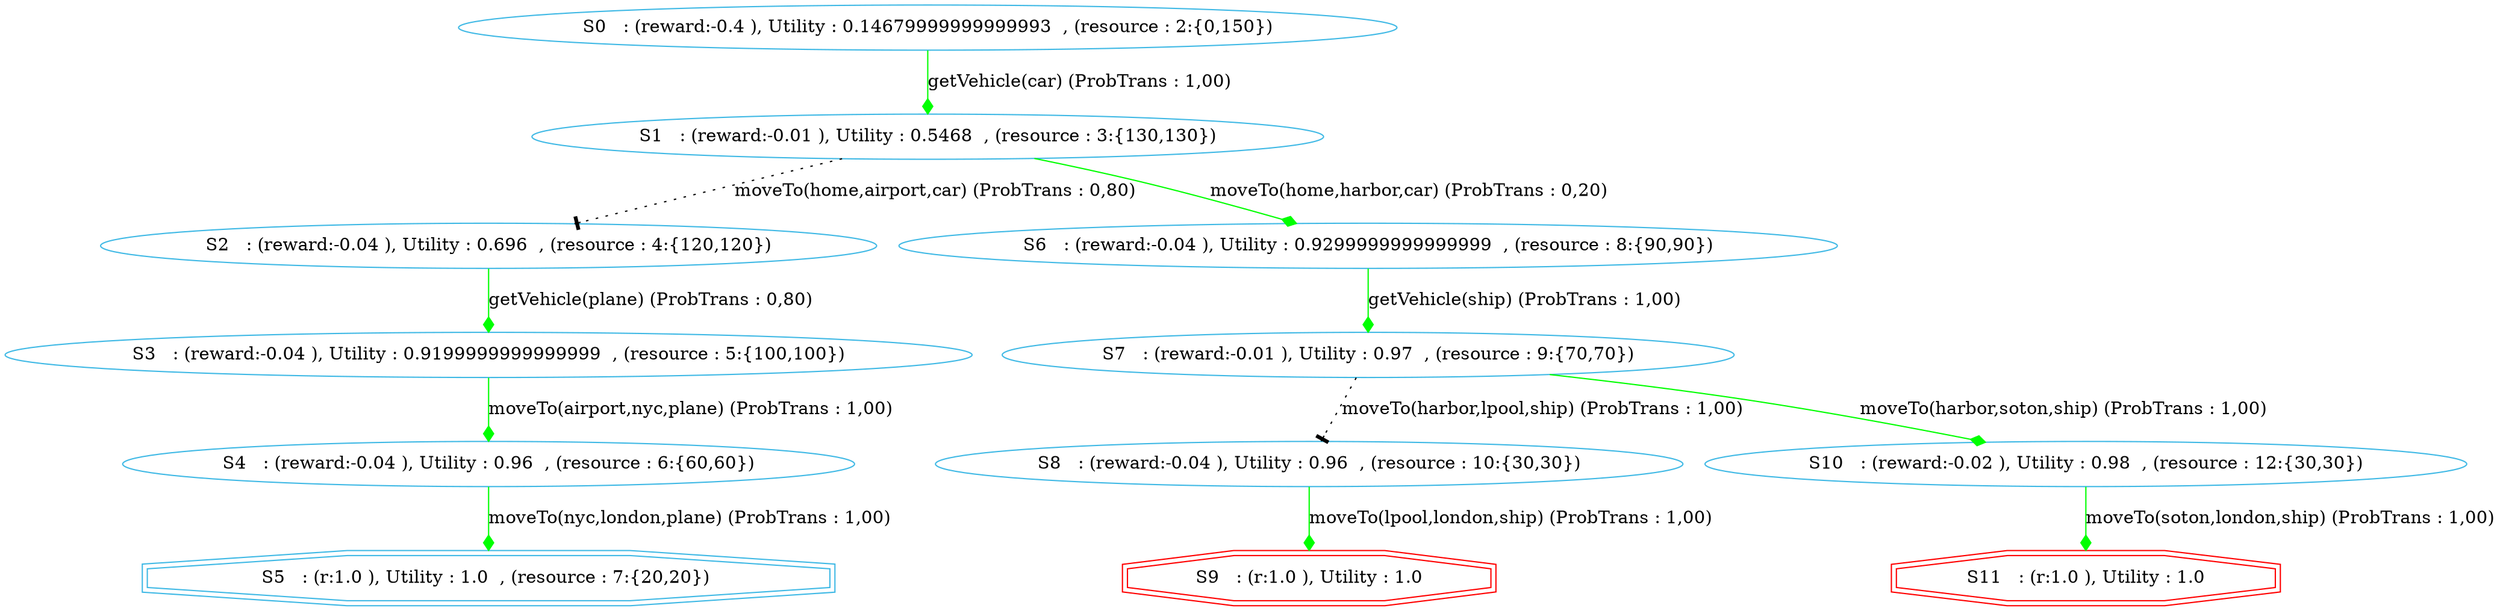 digraph {
  node [color="#40b9e5" ]
 size="60,17";
"5" [label=" S5   : (r:1.0 ), Utility : 1.0  , (resource : 7:{20,20})  " shape=doubleoctagon];
"9" [label=" S9   : (r:1.0 ), Utility : 1.0 " color = red ,  shape=doubleoctagon]
"11" [label=" S11   : (r:1.0 ), Utility : 1.0 " color = red ,  shape=doubleoctagon]
"0" [label=" S0   : (reward:-0.4 ), Utility : 0.14679999999999993  , (resource : 2:{0,150}) "]"1" [label=" S1   : (reward:-0.01 ), Utility : 0.5468  , (resource : 3:{130,130}) "]"2" [label=" S2   : (reward:-0.04 ), Utility : 0.696  , (resource : 4:{120,120}) "]"3" [label=" S3   : (reward:-0.04 ), Utility : 0.9199999999999999  , (resource : 5:{100,100}) "]"4" [label=" S4   : (reward:-0.04 ), Utility : 0.96  , (resource : 6:{60,60}) "]"6" [label=" S6   : (reward:-0.04 ), Utility : 0.9299999999999999  , (resource : 8:{90,90}) "]"7" [label=" S7   : (reward:-0.01 ), Utility : 0.97  , (resource : 9:{70,70}) "]"8" [label=" S8   : (reward:-0.04 ), Utility : 0.96  , (resource : 10:{30,30}) "]"10" [label=" S10   : (reward:-0.02 ), Utility : 0.98  , (resource : 12:{30,30}) "]"0" -> "1" [ label="getVehicle(car) (ProbTrans : 1,00)"
, arrowhead = diamond , color=green];"1" -> "2" [ label="moveTo(home,airport,car) (ProbTrans : 0,80)"
,style=dotted, arrowhead=tee];"1" -> "6" [ label="moveTo(home,harbor,car) (ProbTrans : 0,20)"
, arrowhead = diamond , color=green];"2" -> "3" [ label="getVehicle(plane) (ProbTrans : 0,80)"
, arrowhead = diamond , color=green];"3" -> "4" [ label="moveTo(airport,nyc,plane) (ProbTrans : 1,00)"
, arrowhead = diamond , color=green];"4" -> "5" [ label="moveTo(nyc,london,plane) (ProbTrans : 1,00)"
, arrowhead = diamond , color=green];"6" -> "7" [ label="getVehicle(ship) (ProbTrans : 1,00)"
, arrowhead = diamond , color=green];"7" -> "8" [ label="moveTo(harbor,lpool,ship) (ProbTrans : 1,00)"
,style=dotted, arrowhead=tee];"7" -> "10" [ label="moveTo(harbor,soton,ship) (ProbTrans : 1,00)"
, arrowhead = diamond , color=green];"8" -> "9" [ label="moveTo(lpool,london,ship) (ProbTrans : 1,00)"
, arrowhead = diamond , color=green];"10" -> "11" [ label="moveTo(soton,london,ship) (ProbTrans : 1,00)"
, arrowhead = diamond , color=green];}
